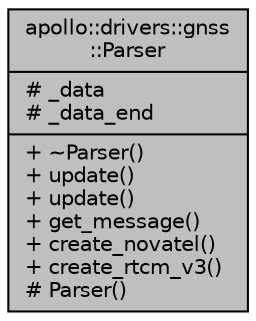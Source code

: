digraph "apollo::drivers::gnss::Parser"
{
  edge [fontname="Helvetica",fontsize="10",labelfontname="Helvetica",labelfontsize="10"];
  node [fontname="Helvetica",fontsize="10",shape=record];
  Node1 [label="{apollo::drivers::gnss\l::Parser\n|# _data\l# _data_end\l|+ ~Parser()\l+ update()\l+ update()\l+ get_message()\l+ create_novatel()\l+ create_rtcm_v3()\l# Parser()\l}",height=0.2,width=0.4,color="black", fillcolor="grey75", style="filled" fontcolor="black"];
}
